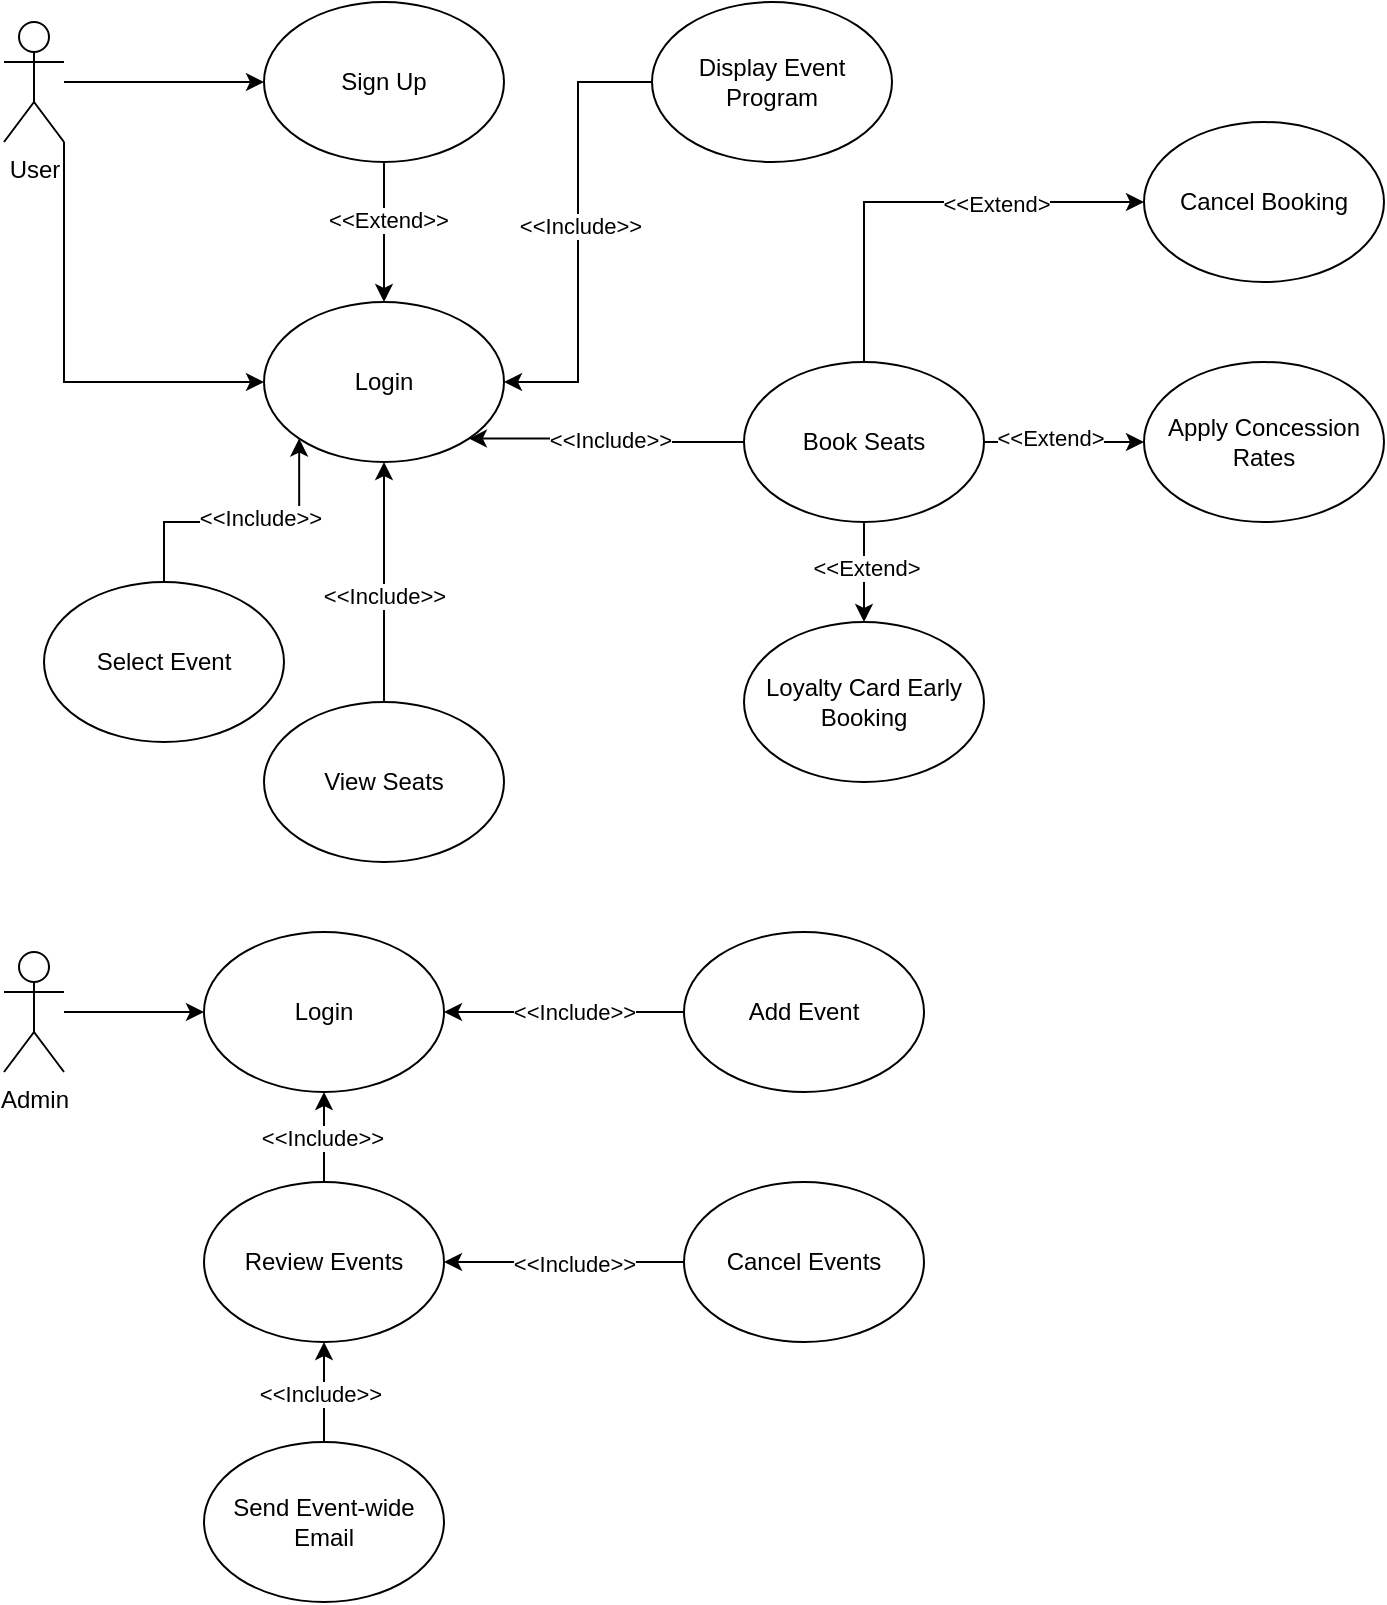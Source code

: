 <mxfile version="24.8.6">
  <diagram name="Page-1" id="mFtr1GAGgFkXFeqf_2lv">
    <mxGraphModel dx="1426" dy="783" grid="1" gridSize="10" guides="1" tooltips="1" connect="1" arrows="1" fold="1" page="1" pageScale="1" pageWidth="827" pageHeight="1169" math="0" shadow="0">
      <root>
        <mxCell id="0" />
        <mxCell id="1" parent="0" />
        <mxCell id="5zB5JTKMkoOnFrGz0ec3-35" style="edgeStyle=orthogonalEdgeStyle;rounded=0;orthogonalLoop=1;jettySize=auto;html=1;entryX=0;entryY=0.5;entryDx=0;entryDy=0;" edge="1" parent="1" source="5zB5JTKMkoOnFrGz0ec3-4" target="5zB5JTKMkoOnFrGz0ec3-9">
          <mxGeometry relative="1" as="geometry" />
        </mxCell>
        <mxCell id="5zB5JTKMkoOnFrGz0ec3-37" style="edgeStyle=orthogonalEdgeStyle;rounded=0;orthogonalLoop=1;jettySize=auto;html=1;exitX=1;exitY=1;exitDx=0;exitDy=0;exitPerimeter=0;entryX=0;entryY=0.5;entryDx=0;entryDy=0;" edge="1" parent="1" source="5zB5JTKMkoOnFrGz0ec3-4" target="5zB5JTKMkoOnFrGz0ec3-10">
          <mxGeometry relative="1" as="geometry" />
        </mxCell>
        <mxCell id="5zB5JTKMkoOnFrGz0ec3-4" value="User" style="shape=umlActor;verticalLabelPosition=bottom;verticalAlign=top;html=1;outlineConnect=0;" vertex="1" parent="1">
          <mxGeometry x="90" y="60" width="30" height="60" as="geometry" />
        </mxCell>
        <mxCell id="5zB5JTKMkoOnFrGz0ec3-56" style="edgeStyle=orthogonalEdgeStyle;rounded=0;orthogonalLoop=1;jettySize=auto;html=1;exitX=0;exitY=0.5;exitDx=0;exitDy=0;entryX=1;entryY=1;entryDx=0;entryDy=0;" edge="1" parent="1" source="5zB5JTKMkoOnFrGz0ec3-5" target="5zB5JTKMkoOnFrGz0ec3-10">
          <mxGeometry relative="1" as="geometry" />
        </mxCell>
        <mxCell id="5zB5JTKMkoOnFrGz0ec3-57" value="&amp;lt;&amp;lt;Include&amp;gt;&amp;gt;" style="edgeLabel;html=1;align=center;verticalAlign=middle;resizable=0;points=[];" vertex="1" connectable="0" parent="5zB5JTKMkoOnFrGz0ec3-56">
          <mxGeometry x="-0.01" relative="1" as="geometry">
            <mxPoint as="offset" />
          </mxGeometry>
        </mxCell>
        <mxCell id="5zB5JTKMkoOnFrGz0ec3-58" style="edgeStyle=orthogonalEdgeStyle;rounded=0;orthogonalLoop=1;jettySize=auto;html=1;exitX=0.5;exitY=0;exitDx=0;exitDy=0;entryX=0;entryY=0.5;entryDx=0;entryDy=0;" edge="1" parent="1" source="5zB5JTKMkoOnFrGz0ec3-5" target="5zB5JTKMkoOnFrGz0ec3-8">
          <mxGeometry relative="1" as="geometry" />
        </mxCell>
        <mxCell id="5zB5JTKMkoOnFrGz0ec3-59" value="&amp;lt;&amp;lt;Extend&amp;gt;" style="edgeLabel;html=1;align=center;verticalAlign=middle;resizable=0;points=[];" vertex="1" connectable="0" parent="5zB5JTKMkoOnFrGz0ec3-58">
          <mxGeometry x="0.325" y="-1" relative="1" as="geometry">
            <mxPoint as="offset" />
          </mxGeometry>
        </mxCell>
        <mxCell id="5zB5JTKMkoOnFrGz0ec3-60" style="edgeStyle=orthogonalEdgeStyle;rounded=0;orthogonalLoop=1;jettySize=auto;html=1;exitX=0.5;exitY=1;exitDx=0;exitDy=0;entryX=0.5;entryY=0;entryDx=0;entryDy=0;" edge="1" parent="1" source="5zB5JTKMkoOnFrGz0ec3-5" target="5zB5JTKMkoOnFrGz0ec3-13">
          <mxGeometry relative="1" as="geometry" />
        </mxCell>
        <mxCell id="5zB5JTKMkoOnFrGz0ec3-61" value="&amp;lt;&amp;lt;Extend&amp;gt;" style="edgeLabel;html=1;align=center;verticalAlign=middle;resizable=0;points=[];" vertex="1" connectable="0" parent="5zB5JTKMkoOnFrGz0ec3-60">
          <mxGeometry x="-0.08" y="1" relative="1" as="geometry">
            <mxPoint as="offset" />
          </mxGeometry>
        </mxCell>
        <mxCell id="5zB5JTKMkoOnFrGz0ec3-62" style="edgeStyle=orthogonalEdgeStyle;rounded=0;orthogonalLoop=1;jettySize=auto;html=1;exitX=1;exitY=0.5;exitDx=0;exitDy=0;" edge="1" parent="1" source="5zB5JTKMkoOnFrGz0ec3-5" target="5zB5JTKMkoOnFrGz0ec3-7">
          <mxGeometry relative="1" as="geometry" />
        </mxCell>
        <mxCell id="5zB5JTKMkoOnFrGz0ec3-63" value="&amp;lt;&amp;lt;Extend&amp;gt;" style="edgeLabel;html=1;align=center;verticalAlign=middle;resizable=0;points=[];" vertex="1" connectable="0" parent="5zB5JTKMkoOnFrGz0ec3-62">
          <mxGeometry x="-0.175" y="2" relative="1" as="geometry">
            <mxPoint as="offset" />
          </mxGeometry>
        </mxCell>
        <mxCell id="5zB5JTKMkoOnFrGz0ec3-5" value="Book Seats" style="ellipse;whiteSpace=wrap;html=1;" vertex="1" parent="1">
          <mxGeometry x="460" y="230" width="120" height="80" as="geometry" />
        </mxCell>
        <mxCell id="5zB5JTKMkoOnFrGz0ec3-52" style="edgeStyle=orthogonalEdgeStyle;rounded=0;orthogonalLoop=1;jettySize=auto;html=1;exitX=0.5;exitY=0;exitDx=0;exitDy=0;entryX=0.5;entryY=1;entryDx=0;entryDy=0;" edge="1" parent="1" source="5zB5JTKMkoOnFrGz0ec3-6" target="5zB5JTKMkoOnFrGz0ec3-10">
          <mxGeometry relative="1" as="geometry" />
        </mxCell>
        <mxCell id="5zB5JTKMkoOnFrGz0ec3-53" value="&amp;lt;&amp;lt;Include&amp;gt;&amp;gt;" style="edgeLabel;html=1;align=center;verticalAlign=middle;resizable=0;points=[];" vertex="1" connectable="0" parent="5zB5JTKMkoOnFrGz0ec3-52">
          <mxGeometry x="-0.117" relative="1" as="geometry">
            <mxPoint as="offset" />
          </mxGeometry>
        </mxCell>
        <mxCell id="5zB5JTKMkoOnFrGz0ec3-6" value="View Seats" style="ellipse;whiteSpace=wrap;html=1;" vertex="1" parent="1">
          <mxGeometry x="220" y="400" width="120" height="80" as="geometry" />
        </mxCell>
        <mxCell id="5zB5JTKMkoOnFrGz0ec3-7" value="Apply Concession Rates" style="ellipse;whiteSpace=wrap;html=1;" vertex="1" parent="1">
          <mxGeometry x="660" y="230" width="120" height="80" as="geometry" />
        </mxCell>
        <mxCell id="5zB5JTKMkoOnFrGz0ec3-8" value="Cancel Booking" style="ellipse;whiteSpace=wrap;html=1;" vertex="1" parent="1">
          <mxGeometry x="660" y="110" width="120" height="80" as="geometry" />
        </mxCell>
        <mxCell id="5zB5JTKMkoOnFrGz0ec3-40" style="edgeStyle=orthogonalEdgeStyle;rounded=0;orthogonalLoop=1;jettySize=auto;html=1;exitX=0.5;exitY=1;exitDx=0;exitDy=0;entryX=0.5;entryY=0;entryDx=0;entryDy=0;" edge="1" parent="1" source="5zB5JTKMkoOnFrGz0ec3-9" target="5zB5JTKMkoOnFrGz0ec3-10">
          <mxGeometry relative="1" as="geometry" />
        </mxCell>
        <mxCell id="5zB5JTKMkoOnFrGz0ec3-41" value="&amp;lt;&amp;lt;Extend&amp;gt;&amp;gt;" style="edgeLabel;html=1;align=center;verticalAlign=middle;resizable=0;points=[];" vertex="1" connectable="0" parent="5zB5JTKMkoOnFrGz0ec3-40">
          <mxGeometry x="-0.171" y="2" relative="1" as="geometry">
            <mxPoint as="offset" />
          </mxGeometry>
        </mxCell>
        <mxCell id="5zB5JTKMkoOnFrGz0ec3-9" value="Sign Up" style="ellipse;whiteSpace=wrap;html=1;" vertex="1" parent="1">
          <mxGeometry x="220" y="50" width="120" height="80" as="geometry" />
        </mxCell>
        <mxCell id="5zB5JTKMkoOnFrGz0ec3-10" value="Login" style="ellipse;whiteSpace=wrap;html=1;" vertex="1" parent="1">
          <mxGeometry x="220" y="200" width="120" height="80" as="geometry" />
        </mxCell>
        <mxCell id="5zB5JTKMkoOnFrGz0ec3-54" style="edgeStyle=orthogonalEdgeStyle;rounded=0;orthogonalLoop=1;jettySize=auto;html=1;exitX=0.5;exitY=0;exitDx=0;exitDy=0;entryX=0;entryY=1;entryDx=0;entryDy=0;" edge="1" parent="1" source="5zB5JTKMkoOnFrGz0ec3-11" target="5zB5JTKMkoOnFrGz0ec3-10">
          <mxGeometry relative="1" as="geometry" />
        </mxCell>
        <mxCell id="5zB5JTKMkoOnFrGz0ec3-55" value="&amp;lt;&amp;lt;Include&amp;gt;&amp;gt;" style="edgeLabel;html=1;align=center;verticalAlign=middle;resizable=0;points=[];" vertex="1" connectable="0" parent="5zB5JTKMkoOnFrGz0ec3-54">
          <mxGeometry x="0.12" y="2" relative="1" as="geometry">
            <mxPoint as="offset" />
          </mxGeometry>
        </mxCell>
        <mxCell id="5zB5JTKMkoOnFrGz0ec3-11" value="Select Event" style="ellipse;whiteSpace=wrap;html=1;" vertex="1" parent="1">
          <mxGeometry x="110" y="340" width="120" height="80" as="geometry" />
        </mxCell>
        <mxCell id="5zB5JTKMkoOnFrGz0ec3-49" style="edgeStyle=orthogonalEdgeStyle;rounded=0;orthogonalLoop=1;jettySize=auto;html=1;exitX=0;exitY=0.5;exitDx=0;exitDy=0;entryX=1;entryY=0.5;entryDx=0;entryDy=0;" edge="1" parent="1" source="5zB5JTKMkoOnFrGz0ec3-12" target="5zB5JTKMkoOnFrGz0ec3-10">
          <mxGeometry relative="1" as="geometry" />
        </mxCell>
        <mxCell id="5zB5JTKMkoOnFrGz0ec3-50" value="&amp;lt;&amp;lt;Include&amp;gt;&amp;gt;" style="edgeLabel;html=1;align=center;verticalAlign=middle;resizable=0;points=[];" vertex="1" connectable="0" parent="5zB5JTKMkoOnFrGz0ec3-49">
          <mxGeometry x="-0.027" y="1" relative="1" as="geometry">
            <mxPoint as="offset" />
          </mxGeometry>
        </mxCell>
        <mxCell id="5zB5JTKMkoOnFrGz0ec3-12" value="Display Event Program" style="ellipse;whiteSpace=wrap;html=1;" vertex="1" parent="1">
          <mxGeometry x="414" y="50" width="120" height="80" as="geometry" />
        </mxCell>
        <mxCell id="5zB5JTKMkoOnFrGz0ec3-13" value="Loyalty Card Early Booking" style="ellipse;whiteSpace=wrap;html=1;" vertex="1" parent="1">
          <mxGeometry x="460" y="360" width="120" height="80" as="geometry" />
        </mxCell>
        <mxCell id="5zB5JTKMkoOnFrGz0ec3-21" style="edgeStyle=orthogonalEdgeStyle;rounded=0;orthogonalLoop=1;jettySize=auto;html=1;entryX=0;entryY=0.5;entryDx=0;entryDy=0;" edge="1" parent="1" source="5zB5JTKMkoOnFrGz0ec3-14" target="5zB5JTKMkoOnFrGz0ec3-16">
          <mxGeometry relative="1" as="geometry" />
        </mxCell>
        <mxCell id="5zB5JTKMkoOnFrGz0ec3-14" value="Admin" style="shape=umlActor;verticalLabelPosition=bottom;verticalAlign=top;html=1;outlineConnect=0;" vertex="1" parent="1">
          <mxGeometry x="90" y="525" width="30" height="60" as="geometry" />
        </mxCell>
        <mxCell id="5zB5JTKMkoOnFrGz0ec3-16" value="Login" style="ellipse;whiteSpace=wrap;html=1;" vertex="1" parent="1">
          <mxGeometry x="190" y="515" width="120" height="80" as="geometry" />
        </mxCell>
        <mxCell id="5zB5JTKMkoOnFrGz0ec3-29" style="edgeStyle=orthogonalEdgeStyle;rounded=0;orthogonalLoop=1;jettySize=auto;html=1;exitX=0;exitY=0.5;exitDx=0;exitDy=0;entryX=1;entryY=0.5;entryDx=0;entryDy=0;" edge="1" parent="1" source="5zB5JTKMkoOnFrGz0ec3-17" target="5zB5JTKMkoOnFrGz0ec3-16">
          <mxGeometry relative="1" as="geometry" />
        </mxCell>
        <mxCell id="5zB5JTKMkoOnFrGz0ec3-33" value="&amp;lt;&amp;lt;Include&amp;gt;&amp;gt;" style="edgeLabel;html=1;align=center;verticalAlign=middle;resizable=0;points=[];" vertex="1" connectable="0" parent="5zB5JTKMkoOnFrGz0ec3-29">
          <mxGeometry x="-0.086" relative="1" as="geometry">
            <mxPoint as="offset" />
          </mxGeometry>
        </mxCell>
        <mxCell id="5zB5JTKMkoOnFrGz0ec3-17" value="Add Event" style="ellipse;whiteSpace=wrap;html=1;" vertex="1" parent="1">
          <mxGeometry x="430" y="515" width="120" height="80" as="geometry" />
        </mxCell>
        <mxCell id="5zB5JTKMkoOnFrGz0ec3-28" style="edgeStyle=orthogonalEdgeStyle;rounded=0;orthogonalLoop=1;jettySize=auto;html=1;exitX=0;exitY=0.5;exitDx=0;exitDy=0;entryX=1;entryY=0.5;entryDx=0;entryDy=0;" edge="1" parent="1" source="5zB5JTKMkoOnFrGz0ec3-18" target="5zB5JTKMkoOnFrGz0ec3-19">
          <mxGeometry relative="1" as="geometry" />
        </mxCell>
        <mxCell id="5zB5JTKMkoOnFrGz0ec3-32" value="&amp;lt;&amp;lt;Include&amp;gt;&amp;gt;" style="edgeLabel;html=1;align=center;verticalAlign=middle;resizable=0;points=[];" vertex="1" connectable="0" parent="5zB5JTKMkoOnFrGz0ec3-28">
          <mxGeometry x="-0.086" y="1" relative="1" as="geometry">
            <mxPoint as="offset" />
          </mxGeometry>
        </mxCell>
        <mxCell id="5zB5JTKMkoOnFrGz0ec3-18" value="Cancel Events" style="ellipse;whiteSpace=wrap;html=1;" vertex="1" parent="1">
          <mxGeometry x="430" y="640" width="120" height="80" as="geometry" />
        </mxCell>
        <mxCell id="5zB5JTKMkoOnFrGz0ec3-26" style="edgeStyle=orthogonalEdgeStyle;rounded=0;orthogonalLoop=1;jettySize=auto;html=1;entryX=0.5;entryY=1;entryDx=0;entryDy=0;" edge="1" parent="1" source="5zB5JTKMkoOnFrGz0ec3-19" target="5zB5JTKMkoOnFrGz0ec3-16">
          <mxGeometry relative="1" as="geometry" />
        </mxCell>
        <mxCell id="5zB5JTKMkoOnFrGz0ec3-27" value="&amp;lt;&amp;lt;Include&amp;gt;&amp;gt;" style="edgeLabel;html=1;align=center;verticalAlign=middle;resizable=0;points=[];" vertex="1" connectable="0" parent="5zB5JTKMkoOnFrGz0ec3-26">
          <mxGeometry x="-0.022" y="1" relative="1" as="geometry">
            <mxPoint as="offset" />
          </mxGeometry>
        </mxCell>
        <mxCell id="5zB5JTKMkoOnFrGz0ec3-19" value="Review Events" style="ellipse;whiteSpace=wrap;html=1;" vertex="1" parent="1">
          <mxGeometry x="190" y="640" width="120" height="80" as="geometry" />
        </mxCell>
        <mxCell id="5zB5JTKMkoOnFrGz0ec3-30" style="edgeStyle=orthogonalEdgeStyle;rounded=0;orthogonalLoop=1;jettySize=auto;html=1;" edge="1" parent="1" source="5zB5JTKMkoOnFrGz0ec3-20" target="5zB5JTKMkoOnFrGz0ec3-19">
          <mxGeometry relative="1" as="geometry" />
        </mxCell>
        <mxCell id="5zB5JTKMkoOnFrGz0ec3-31" value="&amp;lt;&amp;lt;Include&amp;gt;&amp;gt;" style="edgeLabel;html=1;align=center;verticalAlign=middle;resizable=0;points=[];" vertex="1" connectable="0" parent="5zB5JTKMkoOnFrGz0ec3-30">
          <mxGeometry x="-0.04" y="2" relative="1" as="geometry">
            <mxPoint as="offset" />
          </mxGeometry>
        </mxCell>
        <mxCell id="5zB5JTKMkoOnFrGz0ec3-20" value="Send Event-wide Email" style="ellipse;whiteSpace=wrap;html=1;" vertex="1" parent="1">
          <mxGeometry x="190" y="770" width="120" height="80" as="geometry" />
        </mxCell>
      </root>
    </mxGraphModel>
  </diagram>
</mxfile>
